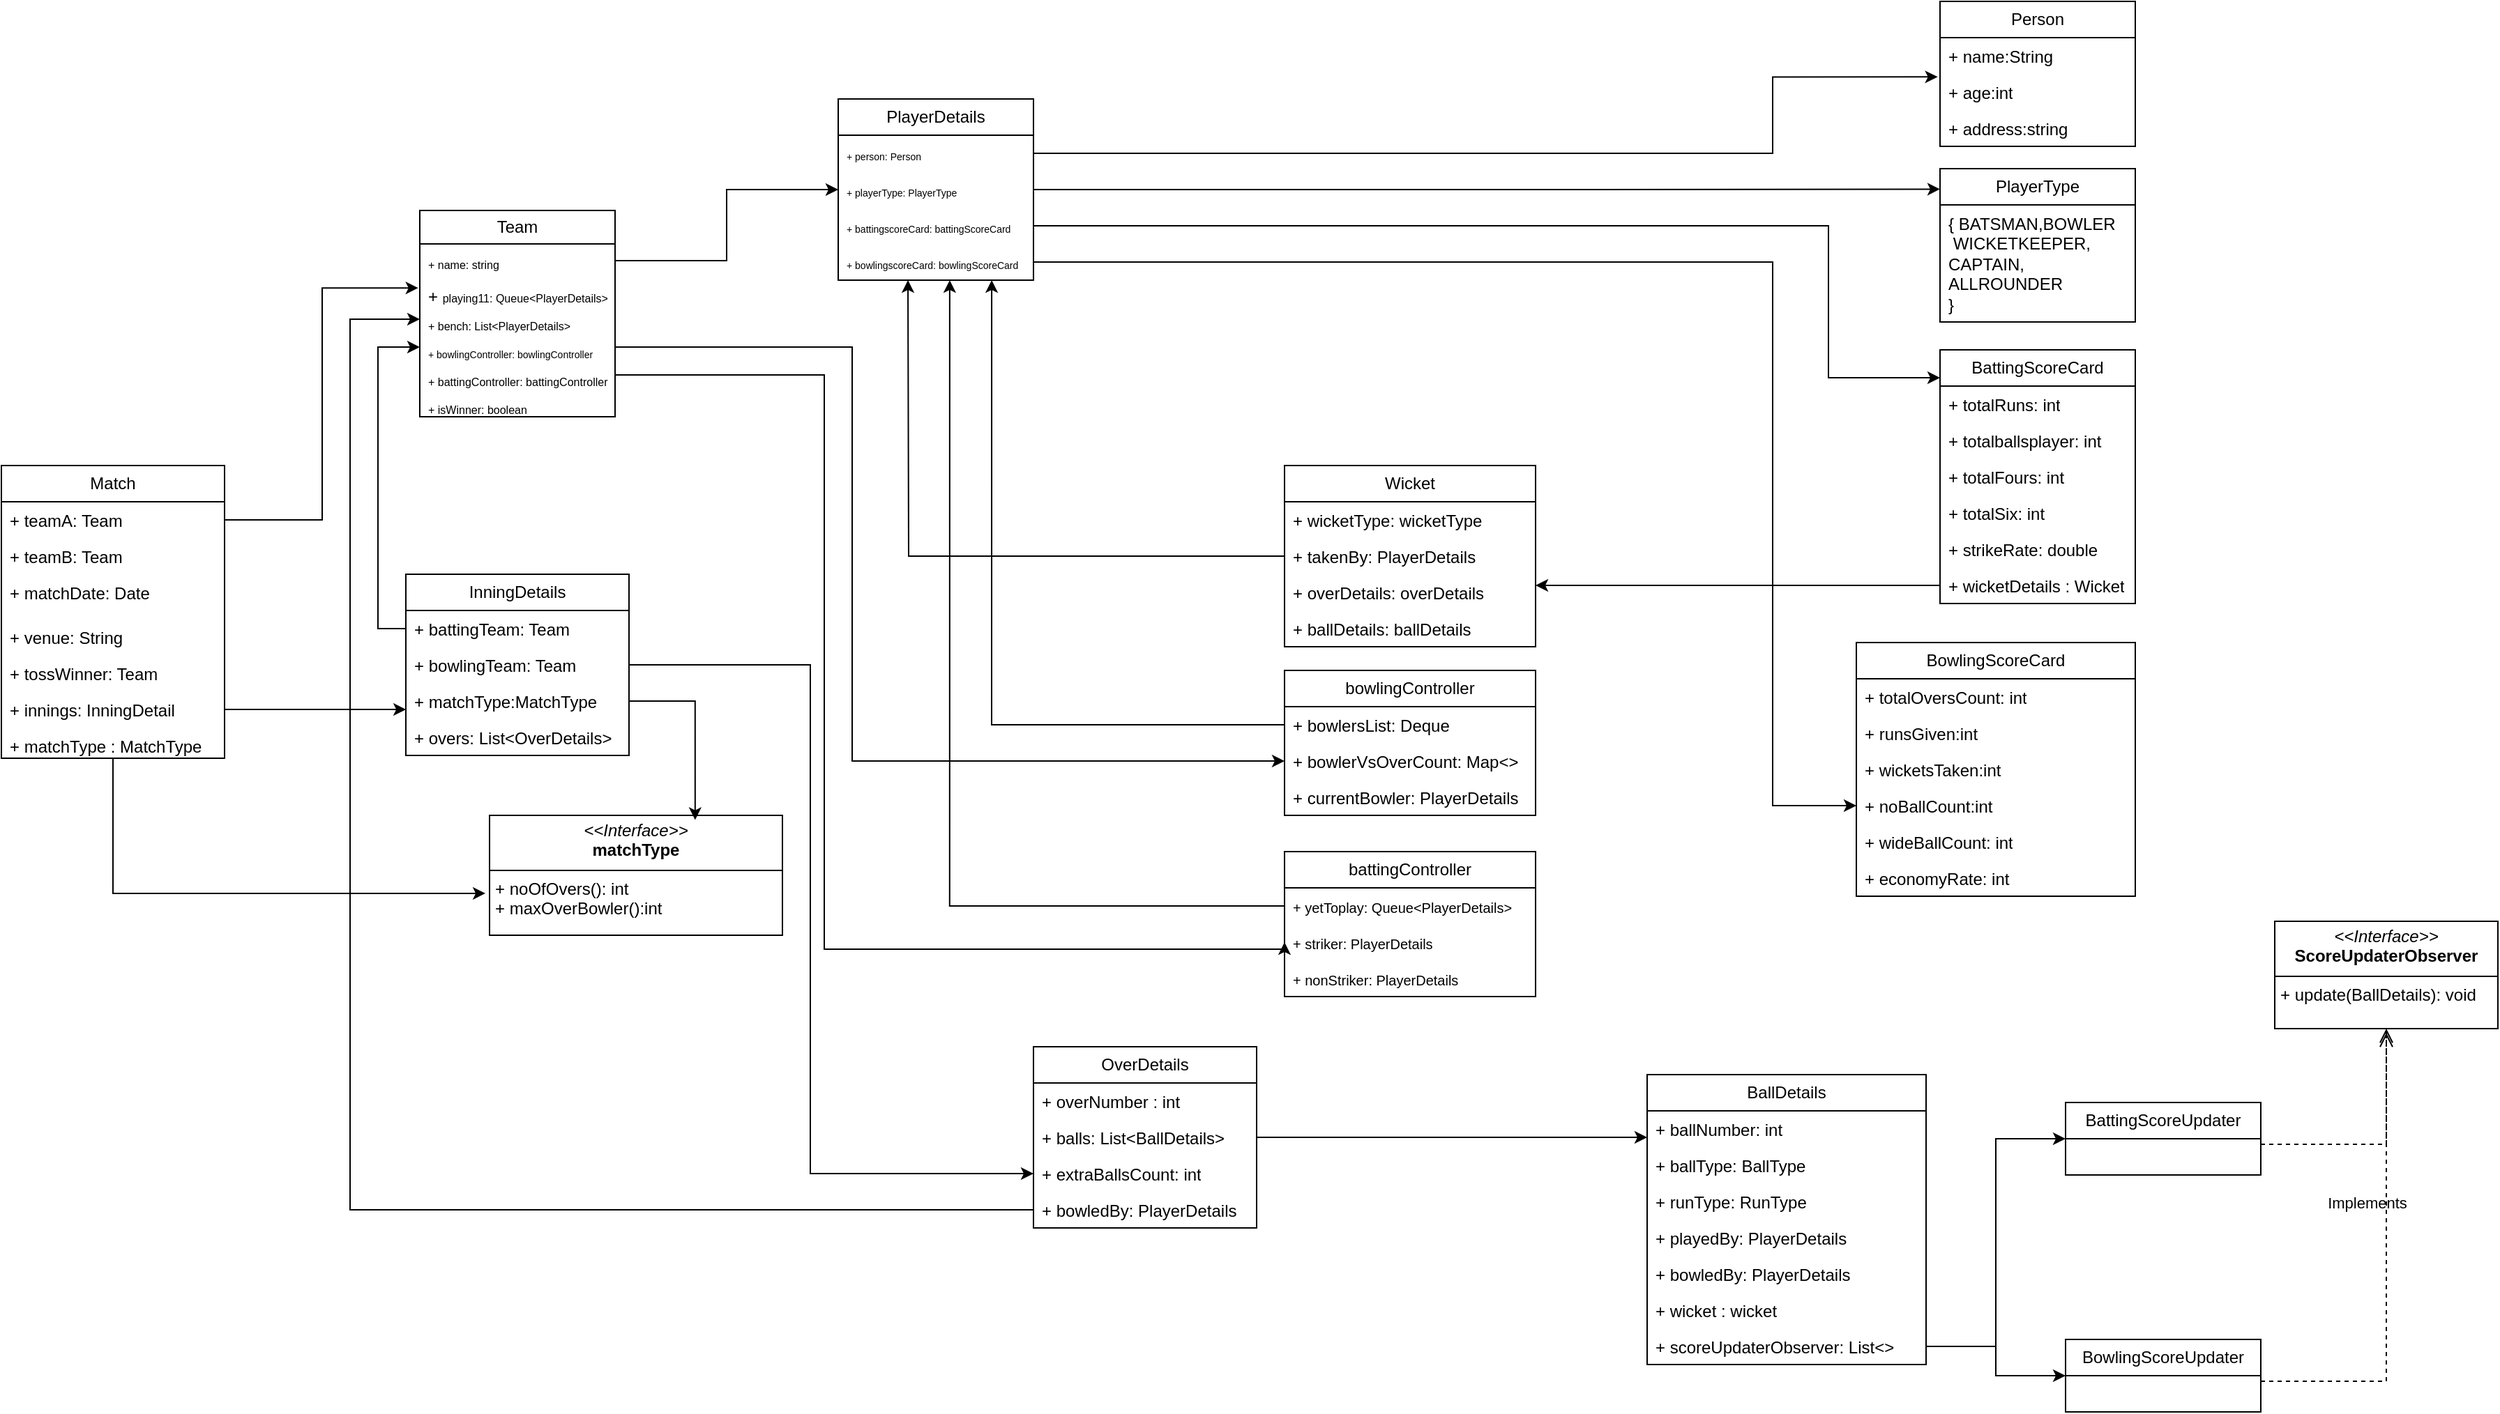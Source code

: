 <mxfile version="24.7.6">
  <diagram name="Page-1" id="2yFOmaOPS5uW6P_-l7d1">
    <mxGraphModel dx="4368" dy="2750" grid="1" gridSize="10" guides="1" tooltips="1" connect="1" arrows="1" fold="1" page="1" pageScale="1" pageWidth="1920" pageHeight="1200" math="0" shadow="0">
      <root>
        <mxCell id="0" />
        <mxCell id="1" parent="0" />
        <mxCell id="UCEMCd99DlRj_nNGnzx5-1" value="Match" style="swimlane;fontStyle=0;childLayout=stackLayout;horizontal=1;startSize=26;fillColor=none;horizontalStack=0;resizeParent=1;resizeParentMax=0;resizeLast=0;collapsible=1;marginBottom=0;whiteSpace=wrap;html=1;" vertex="1" parent="1">
          <mxGeometry x="-1820" y="-817" width="160" height="210" as="geometry">
            <mxRectangle x="-1550" y="410" width="70" height="30" as="alternateBounds" />
          </mxGeometry>
        </mxCell>
        <mxCell id="UCEMCd99DlRj_nNGnzx5-2" value="+ teamA: Team" style="text;strokeColor=none;fillColor=none;align=left;verticalAlign=top;spacingLeft=4;spacingRight=4;overflow=hidden;rotatable=0;points=[[0,0.5],[1,0.5]];portConstraint=eastwest;whiteSpace=wrap;html=1;" vertex="1" parent="UCEMCd99DlRj_nNGnzx5-1">
          <mxGeometry y="26" width="160" height="26" as="geometry" />
        </mxCell>
        <mxCell id="UCEMCd99DlRj_nNGnzx5-3" value="+ teamB: Team" style="text;strokeColor=none;fillColor=none;align=left;verticalAlign=top;spacingLeft=4;spacingRight=4;overflow=hidden;rotatable=0;points=[[0,0.5],[1,0.5]];portConstraint=eastwest;whiteSpace=wrap;html=1;" vertex="1" parent="UCEMCd99DlRj_nNGnzx5-1">
          <mxGeometry y="52" width="160" height="26" as="geometry" />
        </mxCell>
        <mxCell id="UCEMCd99DlRj_nNGnzx5-4" value="+ matchDate: Date" style="text;strokeColor=none;fillColor=none;align=left;verticalAlign=top;spacingLeft=4;spacingRight=4;overflow=hidden;rotatable=0;points=[[0,0.5],[1,0.5]];portConstraint=eastwest;whiteSpace=wrap;html=1;" vertex="1" parent="UCEMCd99DlRj_nNGnzx5-1">
          <mxGeometry y="78" width="160" height="32" as="geometry" />
        </mxCell>
        <mxCell id="UCEMCd99DlRj_nNGnzx5-9" value="+ venue: String" style="text;strokeColor=none;fillColor=none;align=left;verticalAlign=top;spacingLeft=4;spacingRight=4;overflow=hidden;rotatable=0;points=[[0,0.5],[1,0.5]];portConstraint=eastwest;whiteSpace=wrap;html=1;" vertex="1" parent="UCEMCd99DlRj_nNGnzx5-1">
          <mxGeometry y="110" width="160" height="26" as="geometry" />
        </mxCell>
        <mxCell id="UCEMCd99DlRj_nNGnzx5-10" value="+ tossWinner: Team" style="text;strokeColor=none;fillColor=none;align=left;verticalAlign=top;spacingLeft=4;spacingRight=4;overflow=hidden;rotatable=0;points=[[0,0.5],[1,0.5]];portConstraint=eastwest;whiteSpace=wrap;html=1;" vertex="1" parent="UCEMCd99DlRj_nNGnzx5-1">
          <mxGeometry y="136" width="160" height="26" as="geometry" />
        </mxCell>
        <mxCell id="UCEMCd99DlRj_nNGnzx5-11" value="+ innings: InningDetail" style="text;strokeColor=none;fillColor=none;align=left;verticalAlign=top;spacingLeft=4;spacingRight=4;overflow=hidden;rotatable=0;points=[[0,0.5],[1,0.5]];portConstraint=eastwest;whiteSpace=wrap;html=1;" vertex="1" parent="UCEMCd99DlRj_nNGnzx5-1">
          <mxGeometry y="162" width="160" height="26" as="geometry" />
        </mxCell>
        <mxCell id="UCEMCd99DlRj_nNGnzx5-8" value="+ matchType : MatchType" style="text;strokeColor=none;fillColor=none;align=left;verticalAlign=top;spacingLeft=4;spacingRight=4;overflow=hidden;rotatable=0;points=[[0,0.5],[1,0.5]];portConstraint=eastwest;whiteSpace=wrap;html=1;" vertex="1" parent="UCEMCd99DlRj_nNGnzx5-1">
          <mxGeometry y="188" width="160" height="22" as="geometry" />
        </mxCell>
        <mxCell id="UCEMCd99DlRj_nNGnzx5-14" value="Team" style="swimlane;fontStyle=0;childLayout=stackLayout;horizontal=1;startSize=24;fillColor=none;horizontalStack=0;resizeParent=1;resizeParentMax=0;resizeLast=0;collapsible=1;marginBottom=0;whiteSpace=wrap;html=1;" vertex="1" parent="1">
          <mxGeometry x="-1520" y="-1000" width="140" height="148" as="geometry" />
        </mxCell>
        <mxCell id="UCEMCd99DlRj_nNGnzx5-15" value="&lt;font style=&quot;font-size: 8px;&quot;&gt;+ name: string&lt;/font&gt;" style="text;strokeColor=none;fillColor=none;align=left;verticalAlign=top;spacingLeft=4;spacingRight=4;overflow=hidden;rotatable=0;points=[[0,0.5],[1,0.5]];portConstraint=eastwest;whiteSpace=wrap;html=1;" vertex="1" parent="UCEMCd99DlRj_nNGnzx5-14">
          <mxGeometry y="24" width="140" height="24" as="geometry" />
        </mxCell>
        <mxCell id="UCEMCd99DlRj_nNGnzx5-16" value="+ &lt;font style=&quot;font-size: 8px;&quot;&gt;playing11: Queue&amp;lt;PlayerDetails&amp;gt;&lt;/font&gt;" style="text;strokeColor=none;fillColor=none;align=left;verticalAlign=top;spacingLeft=4;spacingRight=4;overflow=hidden;rotatable=0;points=[[0,0.5],[1,0.5]];portConstraint=eastwest;whiteSpace=wrap;html=1;" vertex="1" parent="UCEMCd99DlRj_nNGnzx5-14">
          <mxGeometry y="48" width="140" height="20" as="geometry" />
        </mxCell>
        <mxCell id="UCEMCd99DlRj_nNGnzx5-17" value="&lt;font style=&quot;font-size: 8px;&quot;&gt;+ bench: List&amp;lt;PlayerDetails&amp;gt;&lt;/font&gt;" style="text;strokeColor=none;fillColor=none;align=left;verticalAlign=top;spacingLeft=4;spacingRight=4;overflow=hidden;rotatable=0;points=[[0,0.5],[1,0.5]];portConstraint=eastwest;whiteSpace=wrap;html=1;" vertex="1" parent="UCEMCd99DlRj_nNGnzx5-14">
          <mxGeometry y="68" width="140" height="20" as="geometry" />
        </mxCell>
        <mxCell id="UCEMCd99DlRj_nNGnzx5-20" value="&lt;font style=&quot;font-size: 7px;&quot;&gt;+ bowlingController: bowlingController&lt;/font&gt;" style="text;strokeColor=none;fillColor=none;align=left;verticalAlign=top;spacingLeft=4;spacingRight=4;overflow=hidden;rotatable=0;points=[[0,0.5],[1,0.5]];portConstraint=eastwest;whiteSpace=wrap;html=1;" vertex="1" parent="UCEMCd99DlRj_nNGnzx5-14">
          <mxGeometry y="88" width="140" height="20" as="geometry" />
        </mxCell>
        <mxCell id="UCEMCd99DlRj_nNGnzx5-21" value="&lt;font style=&quot;font-size: 8px;&quot;&gt;+ battingController: battingController&lt;/font&gt;" style="text;strokeColor=none;fillColor=none;align=left;verticalAlign=top;spacingLeft=4;spacingRight=4;overflow=hidden;rotatable=0;points=[[0,0.5],[1,0.5]];portConstraint=eastwest;whiteSpace=wrap;html=1;" vertex="1" parent="UCEMCd99DlRj_nNGnzx5-14">
          <mxGeometry y="108" width="140" height="20" as="geometry" />
        </mxCell>
        <mxCell id="UCEMCd99DlRj_nNGnzx5-22" value="&lt;font style=&quot;font-size: 8px;&quot;&gt;+ isWinner: boolean&lt;/font&gt;" style="text;strokeColor=none;fillColor=none;align=left;verticalAlign=top;spacingLeft=4;spacingRight=4;overflow=hidden;rotatable=0;points=[[0,0.5],[1,0.5]];portConstraint=eastwest;whiteSpace=wrap;html=1;" vertex="1" parent="UCEMCd99DlRj_nNGnzx5-14">
          <mxGeometry y="128" width="140" height="20" as="geometry" />
        </mxCell>
        <mxCell id="UCEMCd99DlRj_nNGnzx5-18" style="edgeStyle=orthogonalEdgeStyle;rounded=0;orthogonalLoop=1;jettySize=auto;html=1;entryX=-0.008;entryY=0.38;entryDx=0;entryDy=0;entryPerimeter=0;" edge="1" parent="1" source="UCEMCd99DlRj_nNGnzx5-2" target="UCEMCd99DlRj_nNGnzx5-16">
          <mxGeometry relative="1" as="geometry" />
        </mxCell>
        <mxCell id="UCEMCd99DlRj_nNGnzx5-23" value="PlayerDetails" style="swimlane;fontStyle=0;childLayout=stackLayout;horizontal=1;startSize=26;fillColor=none;horizontalStack=0;resizeParent=1;resizeParentMax=0;resizeLast=0;collapsible=1;marginBottom=0;whiteSpace=wrap;html=1;" vertex="1" parent="1">
          <mxGeometry x="-1220" y="-1080" width="140" height="130" as="geometry" />
        </mxCell>
        <mxCell id="UCEMCd99DlRj_nNGnzx5-24" value="&lt;font style=&quot;font-size: 7px;&quot;&gt;+ person: Person&lt;/font&gt;" style="text;strokeColor=none;fillColor=none;align=left;verticalAlign=top;spacingLeft=4;spacingRight=4;overflow=hidden;rotatable=0;points=[[0,0.5],[1,0.5]];portConstraint=eastwest;whiteSpace=wrap;html=1;" vertex="1" parent="UCEMCd99DlRj_nNGnzx5-23">
          <mxGeometry y="26" width="140" height="26" as="geometry" />
        </mxCell>
        <mxCell id="UCEMCd99DlRj_nNGnzx5-25" value="&lt;font style=&quot;font-size: 7px;&quot;&gt;+ playerType: PlayerType&lt;/font&gt;" style="text;strokeColor=none;fillColor=none;align=left;verticalAlign=top;spacingLeft=4;spacingRight=4;overflow=hidden;rotatable=0;points=[[0,0.5],[1,0.5]];portConstraint=eastwest;whiteSpace=wrap;html=1;" vertex="1" parent="UCEMCd99DlRj_nNGnzx5-23">
          <mxGeometry y="52" width="140" height="26" as="geometry" />
        </mxCell>
        <mxCell id="UCEMCd99DlRj_nNGnzx5-26" value="&lt;font style=&quot;font-size: 7px;&quot;&gt;+ battingscoreCard: battingScoreCard&lt;/font&gt;" style="text;strokeColor=none;fillColor=none;align=left;verticalAlign=top;spacingLeft=4;spacingRight=4;overflow=hidden;rotatable=0;points=[[0,0.5],[1,0.5]];portConstraint=eastwest;whiteSpace=wrap;html=1;" vertex="1" parent="UCEMCd99DlRj_nNGnzx5-23">
          <mxGeometry y="78" width="140" height="26" as="geometry" />
        </mxCell>
        <mxCell id="UCEMCd99DlRj_nNGnzx5-28" value="&lt;font style=&quot;font-size: 7px;&quot;&gt;+ bowlingscoreCard: bowlingScoreCard&lt;/font&gt;" style="text;strokeColor=none;fillColor=none;align=left;verticalAlign=top;spacingLeft=4;spacingRight=4;overflow=hidden;rotatable=0;points=[[0,0.5],[1,0.5]];portConstraint=eastwest;whiteSpace=wrap;html=1;" vertex="1" parent="UCEMCd99DlRj_nNGnzx5-23">
          <mxGeometry y="104" width="140" height="26" as="geometry" />
        </mxCell>
        <mxCell id="UCEMCd99DlRj_nNGnzx5-30" style="edgeStyle=orthogonalEdgeStyle;rounded=0;orthogonalLoop=1;jettySize=auto;html=1;entryX=0;entryY=0.5;entryDx=0;entryDy=0;" edge="1" parent="1" source="UCEMCd99DlRj_nNGnzx5-15" target="UCEMCd99DlRj_nNGnzx5-25">
          <mxGeometry relative="1" as="geometry" />
        </mxCell>
        <mxCell id="UCEMCd99DlRj_nNGnzx5-31" value="Person" style="swimlane;fontStyle=0;childLayout=stackLayout;horizontal=1;startSize=26;fillColor=none;horizontalStack=0;resizeParent=1;resizeParentMax=0;resizeLast=0;collapsible=1;marginBottom=0;whiteSpace=wrap;html=1;" vertex="1" parent="1">
          <mxGeometry x="-430" y="-1150" width="140" height="104" as="geometry" />
        </mxCell>
        <mxCell id="UCEMCd99DlRj_nNGnzx5-32" value="+ name:String" style="text;strokeColor=none;fillColor=none;align=left;verticalAlign=top;spacingLeft=4;spacingRight=4;overflow=hidden;rotatable=0;points=[[0,0.5],[1,0.5]];portConstraint=eastwest;whiteSpace=wrap;html=1;" vertex="1" parent="UCEMCd99DlRj_nNGnzx5-31">
          <mxGeometry y="26" width="140" height="26" as="geometry" />
        </mxCell>
        <mxCell id="UCEMCd99DlRj_nNGnzx5-33" value="+ age:int" style="text;strokeColor=none;fillColor=none;align=left;verticalAlign=top;spacingLeft=4;spacingRight=4;overflow=hidden;rotatable=0;points=[[0,0.5],[1,0.5]];portConstraint=eastwest;whiteSpace=wrap;html=1;" vertex="1" parent="UCEMCd99DlRj_nNGnzx5-31">
          <mxGeometry y="52" width="140" height="26" as="geometry" />
        </mxCell>
        <mxCell id="UCEMCd99DlRj_nNGnzx5-34" value="+ address:string" style="text;strokeColor=none;fillColor=none;align=left;verticalAlign=top;spacingLeft=4;spacingRight=4;overflow=hidden;rotatable=0;points=[[0,0.5],[1,0.5]];portConstraint=eastwest;whiteSpace=wrap;html=1;" vertex="1" parent="UCEMCd99DlRj_nNGnzx5-31">
          <mxGeometry y="78" width="140" height="26" as="geometry" />
        </mxCell>
        <mxCell id="UCEMCd99DlRj_nNGnzx5-35" style="edgeStyle=orthogonalEdgeStyle;rounded=0;orthogonalLoop=1;jettySize=auto;html=1;entryX=-0.012;entryY=1.084;entryDx=0;entryDy=0;entryPerimeter=0;" edge="1" parent="1" source="UCEMCd99DlRj_nNGnzx5-24" target="UCEMCd99DlRj_nNGnzx5-32">
          <mxGeometry relative="1" as="geometry">
            <Array as="points">
              <mxPoint x="-550" y="-1041" />
              <mxPoint x="-550" y="-1096" />
            </Array>
          </mxGeometry>
        </mxCell>
        <mxCell id="UCEMCd99DlRj_nNGnzx5-36" value="PlayerType" style="swimlane;fontStyle=0;childLayout=stackLayout;horizontal=1;startSize=26;fillColor=none;horizontalStack=0;resizeParent=1;resizeParentMax=0;resizeLast=0;collapsible=1;marginBottom=0;whiteSpace=wrap;html=1;" vertex="1" parent="1">
          <mxGeometry x="-430" y="-1030" width="140" height="110" as="geometry" />
        </mxCell>
        <mxCell id="UCEMCd99DlRj_nNGnzx5-37" value="{ BATSMAN,BOWLER&lt;div&gt;&amp;nbsp;WICKETKEEPER,&amp;nbsp;&lt;/div&gt;&lt;div&gt;CAPTAIN, ALLROUNDER&amp;nbsp;&lt;/div&gt;&lt;div&gt;}&lt;/div&gt;" style="text;strokeColor=none;fillColor=none;align=left;verticalAlign=top;spacingLeft=4;spacingRight=4;overflow=hidden;rotatable=0;points=[[0,0.5],[1,0.5]];portConstraint=eastwest;whiteSpace=wrap;html=1;" vertex="1" parent="UCEMCd99DlRj_nNGnzx5-36">
          <mxGeometry y="26" width="140" height="84" as="geometry" />
        </mxCell>
        <mxCell id="UCEMCd99DlRj_nNGnzx5-42" value="BattingScoreCard" style="swimlane;fontStyle=0;childLayout=stackLayout;horizontal=1;startSize=26;fillColor=none;horizontalStack=0;resizeParent=1;resizeParentMax=0;resizeLast=0;collapsible=1;marginBottom=0;whiteSpace=wrap;html=1;" vertex="1" parent="1">
          <mxGeometry x="-430" y="-900" width="140" height="182" as="geometry" />
        </mxCell>
        <mxCell id="UCEMCd99DlRj_nNGnzx5-43" value="+ totalRuns: int" style="text;strokeColor=none;fillColor=none;align=left;verticalAlign=top;spacingLeft=4;spacingRight=4;overflow=hidden;rotatable=0;points=[[0,0.5],[1,0.5]];portConstraint=eastwest;whiteSpace=wrap;html=1;" vertex="1" parent="UCEMCd99DlRj_nNGnzx5-42">
          <mxGeometry y="26" width="140" height="26" as="geometry" />
        </mxCell>
        <mxCell id="UCEMCd99DlRj_nNGnzx5-44" value="+ totalballsplayer: int" style="text;strokeColor=none;fillColor=none;align=left;verticalAlign=top;spacingLeft=4;spacingRight=4;overflow=hidden;rotatable=0;points=[[0,0.5],[1,0.5]];portConstraint=eastwest;whiteSpace=wrap;html=1;" vertex="1" parent="UCEMCd99DlRj_nNGnzx5-42">
          <mxGeometry y="52" width="140" height="26" as="geometry" />
        </mxCell>
        <mxCell id="UCEMCd99DlRj_nNGnzx5-45" value="+ totalFours: int" style="text;strokeColor=none;fillColor=none;align=left;verticalAlign=top;spacingLeft=4;spacingRight=4;overflow=hidden;rotatable=0;points=[[0,0.5],[1,0.5]];portConstraint=eastwest;whiteSpace=wrap;html=1;" vertex="1" parent="UCEMCd99DlRj_nNGnzx5-42">
          <mxGeometry y="78" width="140" height="26" as="geometry" />
        </mxCell>
        <mxCell id="UCEMCd99DlRj_nNGnzx5-46" value="+ totalSix: int" style="text;strokeColor=none;fillColor=none;align=left;verticalAlign=top;spacingLeft=4;spacingRight=4;overflow=hidden;rotatable=0;points=[[0,0.5],[1,0.5]];portConstraint=eastwest;whiteSpace=wrap;html=1;" vertex="1" parent="UCEMCd99DlRj_nNGnzx5-42">
          <mxGeometry y="104" width="140" height="26" as="geometry" />
        </mxCell>
        <mxCell id="UCEMCd99DlRj_nNGnzx5-48" value="+ strikeRate: double" style="text;strokeColor=none;fillColor=none;align=left;verticalAlign=top;spacingLeft=4;spacingRight=4;overflow=hidden;rotatable=0;points=[[0,0.5],[1,0.5]];portConstraint=eastwest;whiteSpace=wrap;html=1;" vertex="1" parent="UCEMCd99DlRj_nNGnzx5-42">
          <mxGeometry y="130" width="140" height="26" as="geometry" />
        </mxCell>
        <mxCell id="UCEMCd99DlRj_nNGnzx5-47" value="+ wicketDetails : Wicket" style="text;strokeColor=none;fillColor=none;align=left;verticalAlign=top;spacingLeft=4;spacingRight=4;overflow=hidden;rotatable=0;points=[[0,0.5],[1,0.5]];portConstraint=eastwest;whiteSpace=wrap;html=1;" vertex="1" parent="UCEMCd99DlRj_nNGnzx5-42">
          <mxGeometry y="156" width="140" height="26" as="geometry" />
        </mxCell>
        <mxCell id="UCEMCd99DlRj_nNGnzx5-49" style="edgeStyle=orthogonalEdgeStyle;rounded=0;orthogonalLoop=1;jettySize=auto;html=1;entryX=0;entryY=0.11;entryDx=0;entryDy=0;entryPerimeter=0;" edge="1" parent="1" source="UCEMCd99DlRj_nNGnzx5-26" target="UCEMCd99DlRj_nNGnzx5-42">
          <mxGeometry relative="1" as="geometry">
            <Array as="points">
              <mxPoint x="-510" y="-989" />
              <mxPoint x="-510" y="-880" />
            </Array>
          </mxGeometry>
        </mxCell>
        <mxCell id="UCEMCd99DlRj_nNGnzx5-50" style="edgeStyle=orthogonalEdgeStyle;rounded=0;orthogonalLoop=1;jettySize=auto;html=1;exitX=1;exitY=0.5;exitDx=0;exitDy=0;entryX=0;entryY=0.134;entryDx=0;entryDy=0;entryPerimeter=0;" edge="1" parent="1" source="UCEMCd99DlRj_nNGnzx5-23" target="UCEMCd99DlRj_nNGnzx5-36">
          <mxGeometry relative="1" as="geometry" />
        </mxCell>
        <mxCell id="UCEMCd99DlRj_nNGnzx5-60" style="edgeStyle=orthogonalEdgeStyle;rounded=0;orthogonalLoop=1;jettySize=auto;html=1;" edge="1" parent="1" source="UCEMCd99DlRj_nNGnzx5-51">
          <mxGeometry relative="1" as="geometry">
            <mxPoint x="-1170" y="-950" as="targetPoint" />
          </mxGeometry>
        </mxCell>
        <mxCell id="UCEMCd99DlRj_nNGnzx5-51" value="Wicket" style="swimlane;fontStyle=0;childLayout=stackLayout;horizontal=1;startSize=26;fillColor=none;horizontalStack=0;resizeParent=1;resizeParentMax=0;resizeLast=0;collapsible=1;marginBottom=0;whiteSpace=wrap;html=1;" vertex="1" parent="1">
          <mxGeometry x="-900" y="-817" width="180" height="130" as="geometry" />
        </mxCell>
        <mxCell id="UCEMCd99DlRj_nNGnzx5-52" value="+ wicketType: wicketType" style="text;strokeColor=none;fillColor=none;align=left;verticalAlign=top;spacingLeft=4;spacingRight=4;overflow=hidden;rotatable=0;points=[[0,0.5],[1,0.5]];portConstraint=eastwest;whiteSpace=wrap;html=1;" vertex="1" parent="UCEMCd99DlRj_nNGnzx5-51">
          <mxGeometry y="26" width="180" height="26" as="geometry" />
        </mxCell>
        <mxCell id="UCEMCd99DlRj_nNGnzx5-53" value="+ takenBy: PlayerDetails" style="text;strokeColor=none;fillColor=none;align=left;verticalAlign=top;spacingLeft=4;spacingRight=4;overflow=hidden;rotatable=0;points=[[0,0.5],[1,0.5]];portConstraint=eastwest;whiteSpace=wrap;html=1;" vertex="1" parent="UCEMCd99DlRj_nNGnzx5-51">
          <mxGeometry y="52" width="180" height="26" as="geometry" />
        </mxCell>
        <mxCell id="UCEMCd99DlRj_nNGnzx5-54" value="+ overDetails: overDetails" style="text;strokeColor=none;fillColor=none;align=left;verticalAlign=top;spacingLeft=4;spacingRight=4;overflow=hidden;rotatable=0;points=[[0,0.5],[1,0.5]];portConstraint=eastwest;whiteSpace=wrap;html=1;" vertex="1" parent="UCEMCd99DlRj_nNGnzx5-51">
          <mxGeometry y="78" width="180" height="26" as="geometry" />
        </mxCell>
        <mxCell id="UCEMCd99DlRj_nNGnzx5-58" value="+ ballDetails: ballDetails" style="text;strokeColor=none;fillColor=none;align=left;verticalAlign=top;spacingLeft=4;spacingRight=4;overflow=hidden;rotatable=0;points=[[0,0.5],[1,0.5]];portConstraint=eastwest;whiteSpace=wrap;html=1;" vertex="1" parent="UCEMCd99DlRj_nNGnzx5-51">
          <mxGeometry y="104" width="180" height="26" as="geometry" />
        </mxCell>
        <mxCell id="UCEMCd99DlRj_nNGnzx5-61" value="BowlingScoreCard" style="swimlane;fontStyle=0;childLayout=stackLayout;horizontal=1;startSize=26;fillColor=none;horizontalStack=0;resizeParent=1;resizeParentMax=0;resizeLast=0;collapsible=1;marginBottom=0;whiteSpace=wrap;html=1;" vertex="1" parent="1">
          <mxGeometry x="-490" y="-690" width="200" height="182" as="geometry" />
        </mxCell>
        <mxCell id="UCEMCd99DlRj_nNGnzx5-62" value="+ totalOversCount: int" style="text;strokeColor=none;fillColor=none;align=left;verticalAlign=top;spacingLeft=4;spacingRight=4;overflow=hidden;rotatable=0;points=[[0,0.5],[1,0.5]];portConstraint=eastwest;whiteSpace=wrap;html=1;" vertex="1" parent="UCEMCd99DlRj_nNGnzx5-61">
          <mxGeometry y="26" width="200" height="26" as="geometry" />
        </mxCell>
        <mxCell id="UCEMCd99DlRj_nNGnzx5-63" value="+ runsGiven:int" style="text;strokeColor=none;fillColor=none;align=left;verticalAlign=top;spacingLeft=4;spacingRight=4;overflow=hidden;rotatable=0;points=[[0,0.5],[1,0.5]];portConstraint=eastwest;whiteSpace=wrap;html=1;" vertex="1" parent="UCEMCd99DlRj_nNGnzx5-61">
          <mxGeometry y="52" width="200" height="26" as="geometry" />
        </mxCell>
        <mxCell id="UCEMCd99DlRj_nNGnzx5-67" value="+ wicketsTaken:int" style="text;strokeColor=none;fillColor=none;align=left;verticalAlign=top;spacingLeft=4;spacingRight=4;overflow=hidden;rotatable=0;points=[[0,0.5],[1,0.5]];portConstraint=eastwest;whiteSpace=wrap;html=1;" vertex="1" parent="UCEMCd99DlRj_nNGnzx5-61">
          <mxGeometry y="78" width="200" height="26" as="geometry" />
        </mxCell>
        <mxCell id="UCEMCd99DlRj_nNGnzx5-66" value="+ noBallCount:int" style="text;strokeColor=none;fillColor=none;align=left;verticalAlign=top;spacingLeft=4;spacingRight=4;overflow=hidden;rotatable=0;points=[[0,0.5],[1,0.5]];portConstraint=eastwest;whiteSpace=wrap;html=1;" vertex="1" parent="UCEMCd99DlRj_nNGnzx5-61">
          <mxGeometry y="104" width="200" height="26" as="geometry" />
        </mxCell>
        <mxCell id="UCEMCd99DlRj_nNGnzx5-65" value="+ wideBallCount: int" style="text;strokeColor=none;fillColor=none;align=left;verticalAlign=top;spacingLeft=4;spacingRight=4;overflow=hidden;rotatable=0;points=[[0,0.5],[1,0.5]];portConstraint=eastwest;whiteSpace=wrap;html=1;" vertex="1" parent="UCEMCd99DlRj_nNGnzx5-61">
          <mxGeometry y="130" width="200" height="26" as="geometry" />
        </mxCell>
        <mxCell id="UCEMCd99DlRj_nNGnzx5-64" value="+ economyRate: int" style="text;strokeColor=none;fillColor=none;align=left;verticalAlign=top;spacingLeft=4;spacingRight=4;overflow=hidden;rotatable=0;points=[[0,0.5],[1,0.5]];portConstraint=eastwest;whiteSpace=wrap;html=1;" vertex="1" parent="UCEMCd99DlRj_nNGnzx5-61">
          <mxGeometry y="156" width="200" height="26" as="geometry" />
        </mxCell>
        <mxCell id="UCEMCd99DlRj_nNGnzx5-69" style="edgeStyle=orthogonalEdgeStyle;rounded=0;orthogonalLoop=1;jettySize=auto;html=1;" edge="1" parent="1" source="UCEMCd99DlRj_nNGnzx5-47">
          <mxGeometry relative="1" as="geometry">
            <mxPoint x="-440" y="-731" as="sourcePoint" />
            <mxPoint x="-720" y="-731" as="targetPoint" />
          </mxGeometry>
        </mxCell>
        <mxCell id="UCEMCd99DlRj_nNGnzx5-70" style="edgeStyle=orthogonalEdgeStyle;rounded=0;orthogonalLoop=1;jettySize=auto;html=1;exitX=1;exitY=0.5;exitDx=0;exitDy=0;entryX=0;entryY=0.5;entryDx=0;entryDy=0;" edge="1" parent="1" source="UCEMCd99DlRj_nNGnzx5-28" target="UCEMCd99DlRj_nNGnzx5-66">
          <mxGeometry relative="1" as="geometry">
            <Array as="points">
              <mxPoint x="-550" y="-963" />
              <mxPoint x="-550" y="-573" />
            </Array>
          </mxGeometry>
        </mxCell>
        <mxCell id="UCEMCd99DlRj_nNGnzx5-71" value="battingController" style="swimlane;fontStyle=0;childLayout=stackLayout;horizontal=1;startSize=26;fillColor=none;horizontalStack=0;resizeParent=1;resizeParentMax=0;resizeLast=0;collapsible=1;marginBottom=0;whiteSpace=wrap;html=1;" vertex="1" parent="1">
          <mxGeometry x="-900" y="-540" width="180" height="104" as="geometry" />
        </mxCell>
        <mxCell id="UCEMCd99DlRj_nNGnzx5-72" value="&lt;font style=&quot;font-size: 10px;&quot;&gt;+ yetToplay: Queue&amp;lt;PlayerDetails&amp;gt;&lt;/font&gt;" style="text;strokeColor=none;fillColor=none;align=left;verticalAlign=top;spacingLeft=4;spacingRight=4;overflow=hidden;rotatable=0;points=[[0,0.5],[1,0.5]];portConstraint=eastwest;whiteSpace=wrap;html=1;" vertex="1" parent="UCEMCd99DlRj_nNGnzx5-71">
          <mxGeometry y="26" width="180" height="26" as="geometry" />
        </mxCell>
        <mxCell id="UCEMCd99DlRj_nNGnzx5-73" value="&lt;font style=&quot;font-size: 10px;&quot;&gt;+ striker: PlayerDetails&lt;/font&gt;" style="text;strokeColor=none;fillColor=none;align=left;verticalAlign=top;spacingLeft=4;spacingRight=4;overflow=hidden;rotatable=0;points=[[0,0.5],[1,0.5]];portConstraint=eastwest;whiteSpace=wrap;html=1;" vertex="1" parent="UCEMCd99DlRj_nNGnzx5-71">
          <mxGeometry y="52" width="180" height="26" as="geometry" />
        </mxCell>
        <mxCell id="UCEMCd99DlRj_nNGnzx5-74" value="&lt;font style=&quot;font-size: 10px;&quot;&gt;+ nonStriker: PlayerDetails&lt;/font&gt;" style="text;strokeColor=none;fillColor=none;align=left;verticalAlign=top;spacingLeft=4;spacingRight=4;overflow=hidden;rotatable=0;points=[[0,0.5],[1,0.5]];portConstraint=eastwest;whiteSpace=wrap;html=1;" vertex="1" parent="UCEMCd99DlRj_nNGnzx5-71">
          <mxGeometry y="78" width="180" height="26" as="geometry" />
        </mxCell>
        <mxCell id="UCEMCd99DlRj_nNGnzx5-76" value="bowlingController" style="swimlane;fontStyle=0;childLayout=stackLayout;horizontal=1;startSize=26;fillColor=none;horizontalStack=0;resizeParent=1;resizeParentMax=0;resizeLast=0;collapsible=1;marginBottom=0;whiteSpace=wrap;html=1;" vertex="1" parent="1">
          <mxGeometry x="-900" y="-670" width="180" height="104" as="geometry" />
        </mxCell>
        <mxCell id="UCEMCd99DlRj_nNGnzx5-77" value="+ bowlersList: Deque" style="text;strokeColor=none;fillColor=none;align=left;verticalAlign=top;spacingLeft=4;spacingRight=4;overflow=hidden;rotatable=0;points=[[0,0.5],[1,0.5]];portConstraint=eastwest;whiteSpace=wrap;html=1;" vertex="1" parent="UCEMCd99DlRj_nNGnzx5-76">
          <mxGeometry y="26" width="180" height="26" as="geometry" />
        </mxCell>
        <mxCell id="UCEMCd99DlRj_nNGnzx5-78" value="+ bowlerVsOverCount: Map&amp;lt;&amp;gt;" style="text;strokeColor=none;fillColor=none;align=left;verticalAlign=top;spacingLeft=4;spacingRight=4;overflow=hidden;rotatable=0;points=[[0,0.5],[1,0.5]];portConstraint=eastwest;whiteSpace=wrap;html=1;" vertex="1" parent="UCEMCd99DlRj_nNGnzx5-76">
          <mxGeometry y="52" width="180" height="26" as="geometry" />
        </mxCell>
        <mxCell id="UCEMCd99DlRj_nNGnzx5-79" value="+ currentBowler: PlayerDetails" style="text;strokeColor=none;fillColor=none;align=left;verticalAlign=top;spacingLeft=4;spacingRight=4;overflow=hidden;rotatable=0;points=[[0,0.5],[1,0.5]];portConstraint=eastwest;whiteSpace=wrap;html=1;" vertex="1" parent="UCEMCd99DlRj_nNGnzx5-76">
          <mxGeometry y="78" width="180" height="26" as="geometry" />
        </mxCell>
        <mxCell id="UCEMCd99DlRj_nNGnzx5-81" style="edgeStyle=orthogonalEdgeStyle;rounded=0;orthogonalLoop=1;jettySize=auto;html=1;entryX=0;entryY=0.5;entryDx=0;entryDy=0;" edge="1" parent="1" source="UCEMCd99DlRj_nNGnzx5-21" target="UCEMCd99DlRj_nNGnzx5-73">
          <mxGeometry relative="1" as="geometry">
            <Array as="points">
              <mxPoint x="-1230" y="-882" />
              <mxPoint x="-1230" y="-470" />
              <mxPoint x="-900" y="-470" />
            </Array>
          </mxGeometry>
        </mxCell>
        <mxCell id="UCEMCd99DlRj_nNGnzx5-83" style="edgeStyle=orthogonalEdgeStyle;rounded=0;orthogonalLoop=1;jettySize=auto;html=1;exitX=1;exitY=0.5;exitDx=0;exitDy=0;entryX=0;entryY=0.5;entryDx=0;entryDy=0;" edge="1" parent="1" source="UCEMCd99DlRj_nNGnzx5-20" target="UCEMCd99DlRj_nNGnzx5-78">
          <mxGeometry relative="1" as="geometry">
            <Array as="points">
              <mxPoint x="-1210" y="-902" />
              <mxPoint x="-1210" y="-605" />
            </Array>
          </mxGeometry>
        </mxCell>
        <mxCell id="UCEMCd99DlRj_nNGnzx5-84" style="edgeStyle=orthogonalEdgeStyle;rounded=0;orthogonalLoop=1;jettySize=auto;html=1;exitX=0;exitY=0.5;exitDx=0;exitDy=0;entryX=0.571;entryY=1;entryDx=0;entryDy=0;entryPerimeter=0;" edge="1" parent="1" source="UCEMCd99DlRj_nNGnzx5-72" target="UCEMCd99DlRj_nNGnzx5-28">
          <mxGeometry relative="1" as="geometry" />
        </mxCell>
        <mxCell id="UCEMCd99DlRj_nNGnzx5-85" style="edgeStyle=orthogonalEdgeStyle;rounded=0;orthogonalLoop=1;jettySize=auto;html=1;exitX=0;exitY=0.5;exitDx=0;exitDy=0;entryX=0.786;entryY=1;entryDx=0;entryDy=0;entryPerimeter=0;" edge="1" parent="1" source="UCEMCd99DlRj_nNGnzx5-77" target="UCEMCd99DlRj_nNGnzx5-28">
          <mxGeometry relative="1" as="geometry" />
        </mxCell>
        <mxCell id="UCEMCd99DlRj_nNGnzx5-86" value="InningDetails" style="swimlane;fontStyle=0;childLayout=stackLayout;horizontal=1;startSize=26;fillColor=none;horizontalStack=0;resizeParent=1;resizeParentMax=0;resizeLast=0;collapsible=1;marginBottom=0;whiteSpace=wrap;html=1;" vertex="1" parent="1">
          <mxGeometry x="-1530" y="-739" width="160" height="130" as="geometry" />
        </mxCell>
        <mxCell id="UCEMCd99DlRj_nNGnzx5-87" value="+ battingTeam: Team" style="text;strokeColor=none;fillColor=none;align=left;verticalAlign=top;spacingLeft=4;spacingRight=4;overflow=hidden;rotatable=0;points=[[0,0.5],[1,0.5]];portConstraint=eastwest;whiteSpace=wrap;html=1;" vertex="1" parent="UCEMCd99DlRj_nNGnzx5-86">
          <mxGeometry y="26" width="160" height="26" as="geometry" />
        </mxCell>
        <mxCell id="UCEMCd99DlRj_nNGnzx5-88" value="+ bowlingTeam: Team" style="text;strokeColor=none;fillColor=none;align=left;verticalAlign=top;spacingLeft=4;spacingRight=4;overflow=hidden;rotatable=0;points=[[0,0.5],[1,0.5]];portConstraint=eastwest;whiteSpace=wrap;html=1;" vertex="1" parent="UCEMCd99DlRj_nNGnzx5-86">
          <mxGeometry y="52" width="160" height="26" as="geometry" />
        </mxCell>
        <mxCell id="UCEMCd99DlRj_nNGnzx5-89" value="+ matchType:MatchType" style="text;strokeColor=none;fillColor=none;align=left;verticalAlign=top;spacingLeft=4;spacingRight=4;overflow=hidden;rotatable=0;points=[[0,0.5],[1,0.5]];portConstraint=eastwest;whiteSpace=wrap;html=1;" vertex="1" parent="UCEMCd99DlRj_nNGnzx5-86">
          <mxGeometry y="78" width="160" height="26" as="geometry" />
        </mxCell>
        <mxCell id="UCEMCd99DlRj_nNGnzx5-90" value="+ overs: List&amp;lt;OverDetails&amp;gt;" style="text;strokeColor=none;fillColor=none;align=left;verticalAlign=top;spacingLeft=4;spacingRight=4;overflow=hidden;rotatable=0;points=[[0,0.5],[1,0.5]];portConstraint=eastwest;whiteSpace=wrap;html=1;" vertex="1" parent="UCEMCd99DlRj_nNGnzx5-86">
          <mxGeometry y="104" width="160" height="26" as="geometry" />
        </mxCell>
        <mxCell id="UCEMCd99DlRj_nNGnzx5-91" style="edgeStyle=orthogonalEdgeStyle;rounded=0;orthogonalLoop=1;jettySize=auto;html=1;entryX=0.063;entryY=0.731;entryDx=0;entryDy=0;entryPerimeter=0;" edge="1" parent="1">
          <mxGeometry relative="1" as="geometry">
            <mxPoint x="-1660" y="-642" as="sourcePoint" />
            <mxPoint x="-1529.92" y="-641.994" as="targetPoint" />
          </mxGeometry>
        </mxCell>
        <mxCell id="UCEMCd99DlRj_nNGnzx5-92" style="edgeStyle=orthogonalEdgeStyle;rounded=0;orthogonalLoop=1;jettySize=auto;html=1;entryX=0;entryY=0.5;entryDx=0;entryDy=0;" edge="1" parent="1" source="UCEMCd99DlRj_nNGnzx5-87" target="UCEMCd99DlRj_nNGnzx5-20">
          <mxGeometry relative="1" as="geometry" />
        </mxCell>
        <mxCell id="UCEMCd99DlRj_nNGnzx5-93" value="&lt;p style=&quot;margin:0px;margin-top:4px;text-align:center;&quot;&gt;&lt;i&gt;&amp;lt;&amp;lt;Interface&amp;gt;&amp;gt;&lt;/i&gt;&lt;br&gt;&lt;b&gt;matchType&lt;/b&gt;&lt;/p&gt;&lt;hr size=&quot;1&quot; style=&quot;border-style:solid;&quot;&gt;&lt;p style=&quot;margin:0px;margin-left:4px;&quot;&gt;+ noOfOvers(): int&lt;br&gt;+ maxOverBowler():int&lt;/p&gt;" style="verticalAlign=top;align=left;overflow=fill;html=1;whiteSpace=wrap;" vertex="1" parent="1">
          <mxGeometry x="-1470" y="-566" width="210" height="86" as="geometry" />
        </mxCell>
        <mxCell id="UCEMCd99DlRj_nNGnzx5-94" style="edgeStyle=orthogonalEdgeStyle;rounded=0;orthogonalLoop=1;jettySize=auto;html=1;exitX=1;exitY=0.5;exitDx=0;exitDy=0;entryX=0.702;entryY=0.038;entryDx=0;entryDy=0;entryPerimeter=0;" edge="1" parent="1" source="UCEMCd99DlRj_nNGnzx5-89" target="UCEMCd99DlRj_nNGnzx5-93">
          <mxGeometry relative="1" as="geometry" />
        </mxCell>
        <mxCell id="UCEMCd99DlRj_nNGnzx5-95" style="edgeStyle=orthogonalEdgeStyle;rounded=0;orthogonalLoop=1;jettySize=auto;html=1;entryX=-0.014;entryY=0.651;entryDx=0;entryDy=0;entryPerimeter=0;" edge="1" parent="1" source="UCEMCd99DlRj_nNGnzx5-8" target="UCEMCd99DlRj_nNGnzx5-93">
          <mxGeometry relative="1" as="geometry">
            <Array as="points">
              <mxPoint x="-1740" y="-510" />
            </Array>
          </mxGeometry>
        </mxCell>
        <mxCell id="UCEMCd99DlRj_nNGnzx5-96" value="OverDetails" style="swimlane;fontStyle=0;childLayout=stackLayout;horizontal=1;startSize=26;fillColor=none;horizontalStack=0;resizeParent=1;resizeParentMax=0;resizeLast=0;collapsible=1;marginBottom=0;whiteSpace=wrap;html=1;" vertex="1" parent="1">
          <mxGeometry x="-1080" y="-400" width="160" height="130" as="geometry" />
        </mxCell>
        <mxCell id="UCEMCd99DlRj_nNGnzx5-97" value="+ overNumber : int" style="text;strokeColor=none;fillColor=none;align=left;verticalAlign=top;spacingLeft=4;spacingRight=4;overflow=hidden;rotatable=0;points=[[0,0.5],[1,0.5]];portConstraint=eastwest;whiteSpace=wrap;html=1;" vertex="1" parent="UCEMCd99DlRj_nNGnzx5-96">
          <mxGeometry y="26" width="160" height="26" as="geometry" />
        </mxCell>
        <mxCell id="UCEMCd99DlRj_nNGnzx5-98" value="+ balls: List&amp;lt;BallDetails&amp;gt;" style="text;strokeColor=none;fillColor=none;align=left;verticalAlign=top;spacingLeft=4;spacingRight=4;overflow=hidden;rotatable=0;points=[[0,0.5],[1,0.5]];portConstraint=eastwest;whiteSpace=wrap;html=1;" vertex="1" parent="UCEMCd99DlRj_nNGnzx5-96">
          <mxGeometry y="52" width="160" height="26" as="geometry" />
        </mxCell>
        <mxCell id="UCEMCd99DlRj_nNGnzx5-99" value="+ extraBallsCount: int" style="text;strokeColor=none;fillColor=none;align=left;verticalAlign=top;spacingLeft=4;spacingRight=4;overflow=hidden;rotatable=0;points=[[0,0.5],[1,0.5]];portConstraint=eastwest;whiteSpace=wrap;html=1;" vertex="1" parent="UCEMCd99DlRj_nNGnzx5-96">
          <mxGeometry y="78" width="160" height="26" as="geometry" />
        </mxCell>
        <mxCell id="UCEMCd99DlRj_nNGnzx5-100" value="+ bowledBy: PlayerDetails" style="text;strokeColor=none;fillColor=none;align=left;verticalAlign=top;spacingLeft=4;spacingRight=4;overflow=hidden;rotatable=0;points=[[0,0.5],[1,0.5]];portConstraint=eastwest;whiteSpace=wrap;html=1;" vertex="1" parent="UCEMCd99DlRj_nNGnzx5-96">
          <mxGeometry y="104" width="160" height="26" as="geometry" />
        </mxCell>
        <mxCell id="UCEMCd99DlRj_nNGnzx5-101" style="edgeStyle=orthogonalEdgeStyle;rounded=0;orthogonalLoop=1;jettySize=auto;html=1;exitX=1;exitY=0.5;exitDx=0;exitDy=0;entryX=0;entryY=0.5;entryDx=0;entryDy=0;" edge="1" parent="1" source="UCEMCd99DlRj_nNGnzx5-88" target="UCEMCd99DlRj_nNGnzx5-99">
          <mxGeometry relative="1" as="geometry">
            <Array as="points">
              <mxPoint x="-1240" y="-674" />
              <mxPoint x="-1240" y="-309" />
            </Array>
          </mxGeometry>
        </mxCell>
        <mxCell id="UCEMCd99DlRj_nNGnzx5-102" style="edgeStyle=orthogonalEdgeStyle;rounded=0;orthogonalLoop=1;jettySize=auto;html=1;entryX=0;entryY=0.5;entryDx=0;entryDy=0;" edge="1" parent="1" source="UCEMCd99DlRj_nNGnzx5-100" target="UCEMCd99DlRj_nNGnzx5-17">
          <mxGeometry relative="1" as="geometry">
            <Array as="points">
              <mxPoint x="-1570" y="-283" />
              <mxPoint x="-1570" y="-922" />
            </Array>
          </mxGeometry>
        </mxCell>
        <mxCell id="UCEMCd99DlRj_nNGnzx5-103" value="BallDetails" style="swimlane;fontStyle=0;childLayout=stackLayout;horizontal=1;startSize=26;fillColor=none;horizontalStack=0;resizeParent=1;resizeParentMax=0;resizeLast=0;collapsible=1;marginBottom=0;whiteSpace=wrap;html=1;" vertex="1" parent="1">
          <mxGeometry x="-640" y="-380" width="200" height="208" as="geometry" />
        </mxCell>
        <mxCell id="UCEMCd99DlRj_nNGnzx5-104" value="+ ballNumber: int" style="text;strokeColor=none;fillColor=none;align=left;verticalAlign=top;spacingLeft=4;spacingRight=4;overflow=hidden;rotatable=0;points=[[0,0.5],[1,0.5]];portConstraint=eastwest;whiteSpace=wrap;html=1;" vertex="1" parent="UCEMCd99DlRj_nNGnzx5-103">
          <mxGeometry y="26" width="200" height="26" as="geometry" />
        </mxCell>
        <mxCell id="UCEMCd99DlRj_nNGnzx5-105" value="+ ballType: BallType" style="text;strokeColor=none;fillColor=none;align=left;verticalAlign=top;spacingLeft=4;spacingRight=4;overflow=hidden;rotatable=0;points=[[0,0.5],[1,0.5]];portConstraint=eastwest;whiteSpace=wrap;html=1;" vertex="1" parent="UCEMCd99DlRj_nNGnzx5-103">
          <mxGeometry y="52" width="200" height="26" as="geometry" />
        </mxCell>
        <mxCell id="UCEMCd99DlRj_nNGnzx5-107" value="+ runType: RunType" style="text;strokeColor=none;fillColor=none;align=left;verticalAlign=top;spacingLeft=4;spacingRight=4;overflow=hidden;rotatable=0;points=[[0,0.5],[1,0.5]];portConstraint=eastwest;whiteSpace=wrap;html=1;" vertex="1" parent="UCEMCd99DlRj_nNGnzx5-103">
          <mxGeometry y="78" width="200" height="26" as="geometry" />
        </mxCell>
        <mxCell id="UCEMCd99DlRj_nNGnzx5-108" value="+ playedBy: PlayerDetails" style="text;strokeColor=none;fillColor=none;align=left;verticalAlign=top;spacingLeft=4;spacingRight=4;overflow=hidden;rotatable=0;points=[[0,0.5],[1,0.5]];portConstraint=eastwest;whiteSpace=wrap;html=1;" vertex="1" parent="UCEMCd99DlRj_nNGnzx5-103">
          <mxGeometry y="104" width="200" height="26" as="geometry" />
        </mxCell>
        <mxCell id="UCEMCd99DlRj_nNGnzx5-110" value="+ bowledBy: PlayerDetails" style="text;strokeColor=none;fillColor=none;align=left;verticalAlign=top;spacingLeft=4;spacingRight=4;overflow=hidden;rotatable=0;points=[[0,0.5],[1,0.5]];portConstraint=eastwest;whiteSpace=wrap;html=1;" vertex="1" parent="UCEMCd99DlRj_nNGnzx5-103">
          <mxGeometry y="130" width="200" height="26" as="geometry" />
        </mxCell>
        <mxCell id="UCEMCd99DlRj_nNGnzx5-109" value="+ wicket : wicket" style="text;strokeColor=none;fillColor=none;align=left;verticalAlign=top;spacingLeft=4;spacingRight=4;overflow=hidden;rotatable=0;points=[[0,0.5],[1,0.5]];portConstraint=eastwest;whiteSpace=wrap;html=1;" vertex="1" parent="UCEMCd99DlRj_nNGnzx5-103">
          <mxGeometry y="156" width="200" height="26" as="geometry" />
        </mxCell>
        <mxCell id="UCEMCd99DlRj_nNGnzx5-106" value="+ scoreUpdaterObserver: List&amp;lt;&amp;gt;" style="text;strokeColor=none;fillColor=none;align=left;verticalAlign=top;spacingLeft=4;spacingRight=4;overflow=hidden;rotatable=0;points=[[0,0.5],[1,0.5]];portConstraint=eastwest;whiteSpace=wrap;html=1;" vertex="1" parent="UCEMCd99DlRj_nNGnzx5-103">
          <mxGeometry y="182" width="200" height="26" as="geometry" />
        </mxCell>
        <mxCell id="UCEMCd99DlRj_nNGnzx5-112" style="edgeStyle=orthogonalEdgeStyle;rounded=0;orthogonalLoop=1;jettySize=auto;html=1;entryX=0;entryY=0.731;entryDx=0;entryDy=0;entryPerimeter=0;" edge="1" parent="1" source="UCEMCd99DlRj_nNGnzx5-98" target="UCEMCd99DlRj_nNGnzx5-104">
          <mxGeometry relative="1" as="geometry" />
        </mxCell>
        <mxCell id="UCEMCd99DlRj_nNGnzx5-113" value="&lt;p style=&quot;margin:0px;margin-top:4px;text-align:center;&quot;&gt;&lt;i&gt;&amp;lt;&amp;lt;Interface&amp;gt;&amp;gt;&lt;/i&gt;&lt;br&gt;&lt;b&gt;ScoreUpdaterObserver&lt;/b&gt;&lt;/p&gt;&lt;hr size=&quot;1&quot; style=&quot;border-style:solid;&quot;&gt;&lt;p style=&quot;margin:0px;margin-left:4px;&quot;&gt;+ update(BallDetails): void&lt;br&gt;&lt;/p&gt;" style="verticalAlign=top;align=left;overflow=fill;html=1;whiteSpace=wrap;" vertex="1" parent="1">
          <mxGeometry x="-190" y="-490" width="160" height="77" as="geometry" />
        </mxCell>
        <mxCell id="UCEMCd99DlRj_nNGnzx5-118" value="BattingScoreUpdater" style="swimlane;fontStyle=0;childLayout=stackLayout;horizontal=1;startSize=26;fillColor=none;horizontalStack=0;resizeParent=1;resizeParentMax=0;resizeLast=0;collapsible=1;marginBottom=0;whiteSpace=wrap;html=1;" vertex="1" parent="1">
          <mxGeometry x="-340" y="-360" width="140" height="52" as="geometry" />
        </mxCell>
        <mxCell id="UCEMCd99DlRj_nNGnzx5-122" value="BowlingScoreUpdater" style="swimlane;fontStyle=0;childLayout=stackLayout;horizontal=1;startSize=26;fillColor=none;horizontalStack=0;resizeParent=1;resizeParentMax=0;resizeLast=0;collapsible=1;marginBottom=0;whiteSpace=wrap;html=1;" vertex="1" parent="1">
          <mxGeometry x="-340" y="-190" width="140" height="52" as="geometry" />
        </mxCell>
        <mxCell id="UCEMCd99DlRj_nNGnzx5-128" value="Implements" style="html=1;verticalAlign=bottom;endArrow=open;dashed=1;endSize=8;curved=0;rounded=0;entryX=0.5;entryY=1;entryDx=0;entryDy=0;" edge="1" parent="1" target="UCEMCd99DlRj_nNGnzx5-113">
          <mxGeometry x="-0.113" y="-41" relative="1" as="geometry">
            <mxPoint x="-200" y="-330" as="sourcePoint" />
            <mxPoint x="-110" y="-300" as="targetPoint" />
            <Array as="points">
              <mxPoint x="-160" y="-330" />
              <mxPoint x="-110" y="-330" />
            </Array>
            <mxPoint x="-1" y="10" as="offset" />
          </mxGeometry>
        </mxCell>
        <mxCell id="UCEMCd99DlRj_nNGnzx5-129" value="" style="html=1;verticalAlign=bottom;endArrow=open;dashed=1;endSize=8;curved=0;rounded=0;" edge="1" parent="1">
          <mxGeometry x="-0.0" relative="1" as="geometry">
            <mxPoint x="-200" y="-160" as="sourcePoint" />
            <mxPoint x="-110" y="-410" as="targetPoint" />
            <Array as="points">
              <mxPoint x="-110" y="-160" />
            </Array>
            <mxPoint as="offset" />
          </mxGeometry>
        </mxCell>
        <mxCell id="UCEMCd99DlRj_nNGnzx5-130" style="edgeStyle=orthogonalEdgeStyle;rounded=0;orthogonalLoop=1;jettySize=auto;html=1;exitX=1;exitY=0.5;exitDx=0;exitDy=0;entryX=0;entryY=0.5;entryDx=0;entryDy=0;" edge="1" parent="1" source="UCEMCd99DlRj_nNGnzx5-106" target="UCEMCd99DlRj_nNGnzx5-118">
          <mxGeometry relative="1" as="geometry" />
        </mxCell>
        <mxCell id="UCEMCd99DlRj_nNGnzx5-132" style="edgeStyle=orthogonalEdgeStyle;rounded=0;orthogonalLoop=1;jettySize=auto;html=1;exitX=1;exitY=0.5;exitDx=0;exitDy=0;entryX=0;entryY=0.5;entryDx=0;entryDy=0;" edge="1" parent="1" source="UCEMCd99DlRj_nNGnzx5-106" target="UCEMCd99DlRj_nNGnzx5-122">
          <mxGeometry relative="1" as="geometry" />
        </mxCell>
      </root>
    </mxGraphModel>
  </diagram>
</mxfile>
